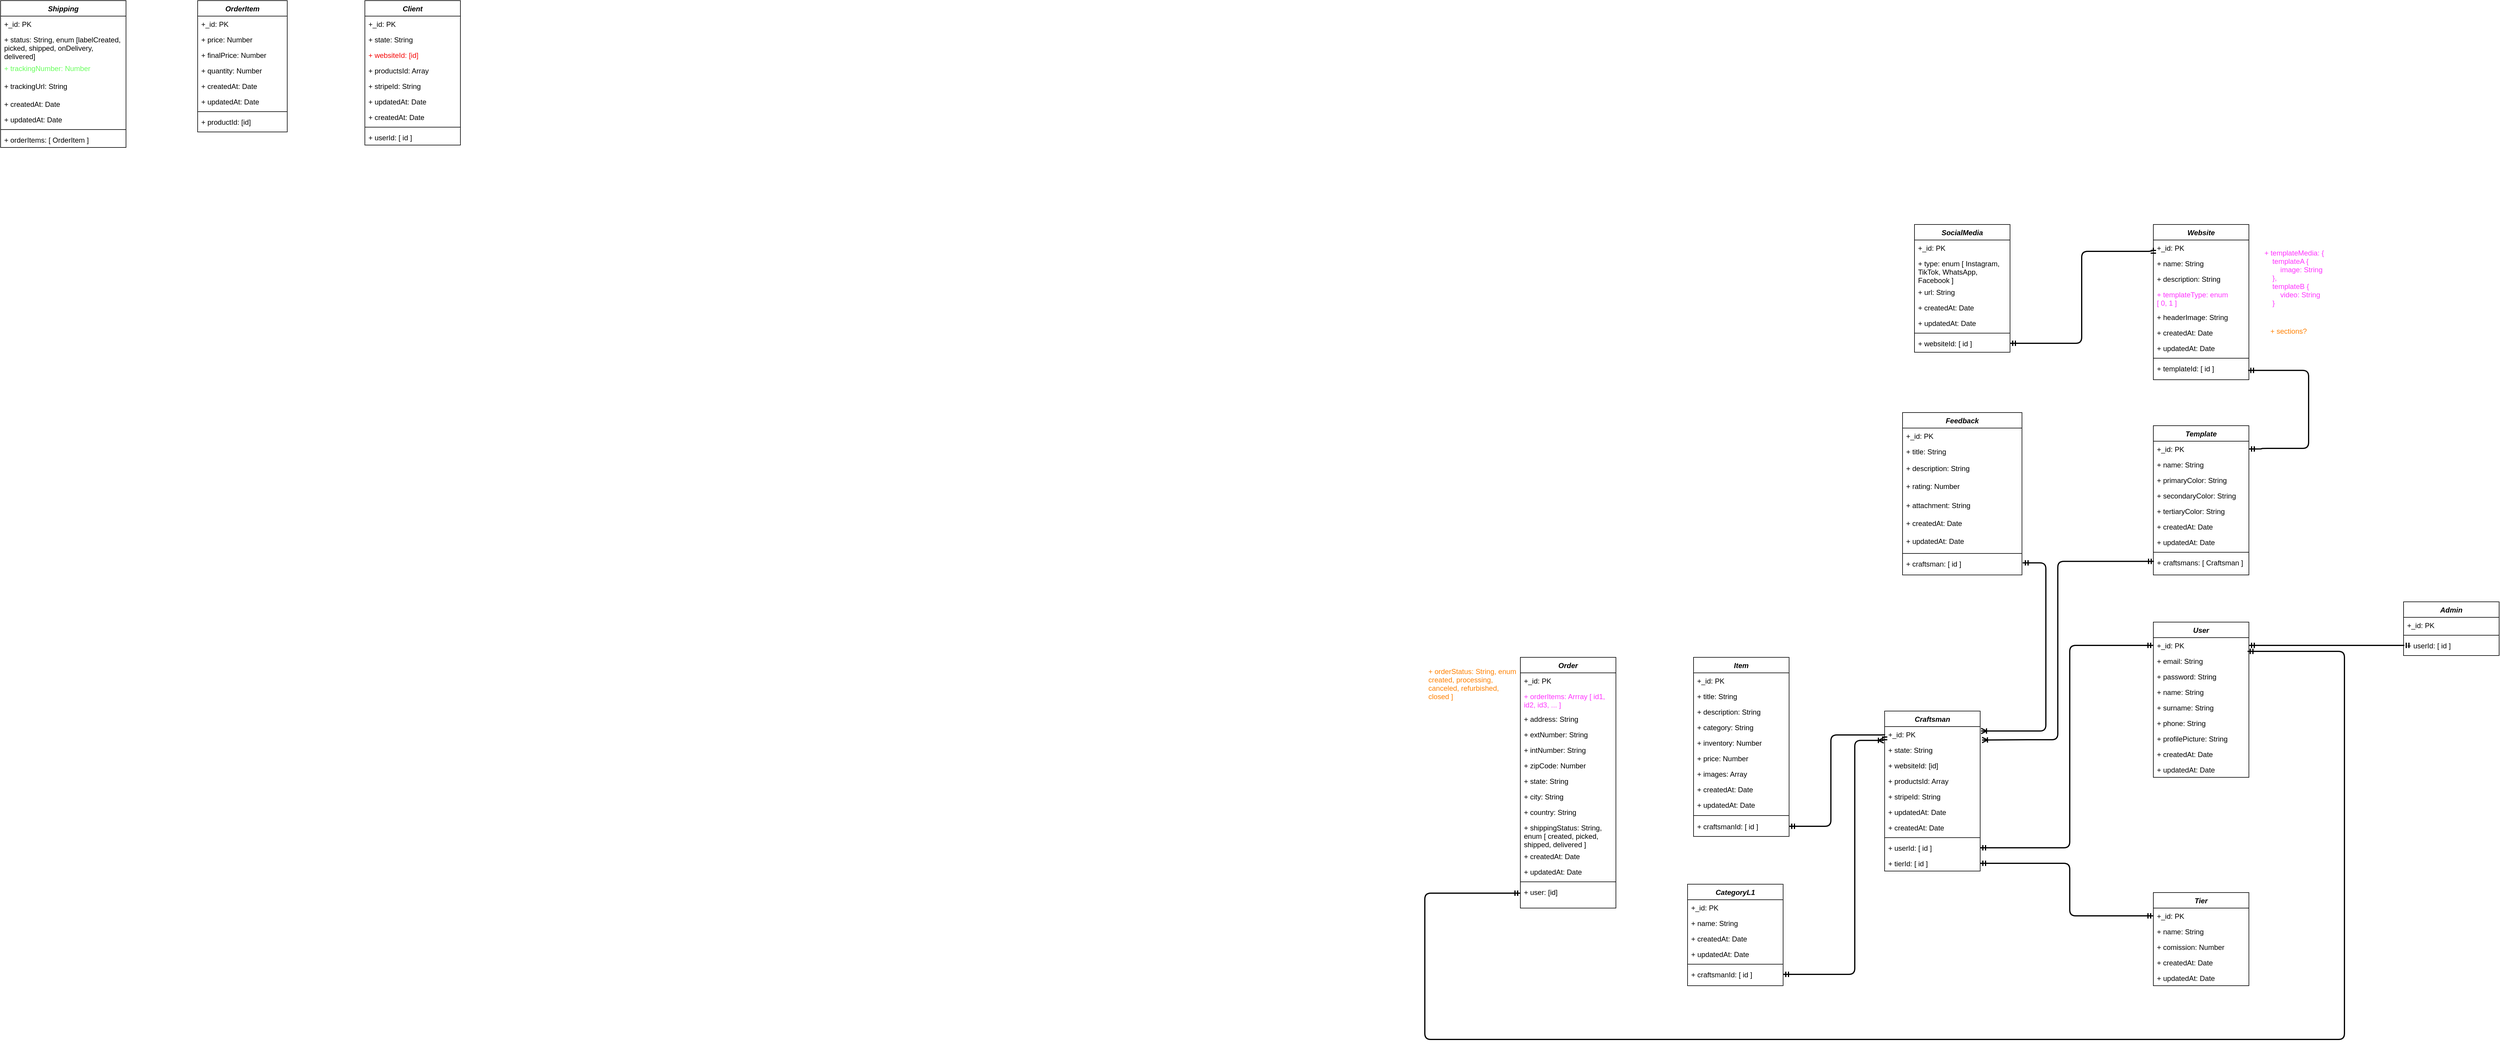 <mxfile version="22.1.5" type="github">
  <diagram id="C5RBs43oDa-KdzZeNtuy" name="entityRelationshipDiagram">
    <mxGraphModel dx="4585" dy="3066" grid="1" gridSize="10" guides="1" tooltips="1" connect="1" arrows="1" fold="1" page="1" pageScale="1" pageWidth="827" pageHeight="1169" math="0" shadow="0">
      <root>
        <mxCell id="WIyWlLk6GJQsqaUBKTNV-0" />
        <mxCell id="WIyWlLk6GJQsqaUBKTNV-1" parent="WIyWlLk6GJQsqaUBKTNV-0" />
        <mxCell id="zkfFHV4jXpPFQw0GAbJ--0" value="Order" style="swimlane;fontStyle=3;align=center;verticalAlign=top;childLayout=stackLayout;horizontal=1;startSize=26;horizontalStack=0;resizeParent=1;resizeLast=0;collapsible=1;marginBottom=0;rounded=0;shadow=0;strokeWidth=1;labelBackgroundColor=none;" parent="WIyWlLk6GJQsqaUBKTNV-1" vertex="1">
          <mxGeometry x="920" width="160" height="420" as="geometry">
            <mxRectangle x="230" y="140" width="160" height="26" as="alternateBounds" />
          </mxGeometry>
        </mxCell>
        <mxCell id="zkfFHV4jXpPFQw0GAbJ--1" value="+_id: PK" style="text;align=left;verticalAlign=top;spacingLeft=4;spacingRight=4;overflow=hidden;rotatable=0;points=[[0,0.5],[1,0.5]];portConstraint=eastwest;labelBackgroundColor=none;" parent="zkfFHV4jXpPFQw0GAbJ--0" vertex="1">
          <mxGeometry y="26" width="160" height="26" as="geometry" />
        </mxCell>
        <mxCell id="zkfFHV4jXpPFQw0GAbJ--2" value="+ orderItems: Arrray [ id1, &#xa;id2, id3, ... ]" style="text;align=left;verticalAlign=top;spacingLeft=4;spacingRight=4;overflow=hidden;rotatable=0;points=[[0,0.5],[1,0.5]];portConstraint=eastwest;rounded=0;shadow=0;html=0;labelBackgroundColor=none;fontColor=#FF33FF;" parent="zkfFHV4jXpPFQw0GAbJ--0" vertex="1">
          <mxGeometry y="52" width="160" height="38" as="geometry" />
        </mxCell>
        <mxCell id="zkfFHV4jXpPFQw0GAbJ--3" value="+ address: String" style="text;align=left;verticalAlign=top;spacingLeft=4;spacingRight=4;overflow=hidden;rotatable=0;points=[[0,0.5],[1,0.5]];portConstraint=eastwest;rounded=0;shadow=0;html=0;labelBackgroundColor=none;" parent="zkfFHV4jXpPFQw0GAbJ--0" vertex="1">
          <mxGeometry y="90" width="160" height="26" as="geometry" />
        </mxCell>
        <mxCell id="XPeAEmJi0gcKk28KmSQv-152" value="+ extNumber: String" style="text;align=left;verticalAlign=top;spacingLeft=4;spacingRight=4;overflow=hidden;rotatable=0;points=[[0,0.5],[1,0.5]];portConstraint=eastwest;rounded=0;shadow=0;html=0;labelBackgroundColor=none;" vertex="1" parent="zkfFHV4jXpPFQw0GAbJ--0">
          <mxGeometry y="116" width="160" height="26" as="geometry" />
        </mxCell>
        <mxCell id="XPeAEmJi0gcKk28KmSQv-153" value="+ intNumber: String" style="text;align=left;verticalAlign=top;spacingLeft=4;spacingRight=4;overflow=hidden;rotatable=0;points=[[0,0.5],[1,0.5]];portConstraint=eastwest;rounded=0;shadow=0;html=0;labelBackgroundColor=none;" vertex="1" parent="zkfFHV4jXpPFQw0GAbJ--0">
          <mxGeometry y="142" width="160" height="26" as="geometry" />
        </mxCell>
        <mxCell id="y1nF-fGV2GYq9_CBV3xC-2" value="+ zipCode: Number" style="text;align=left;verticalAlign=top;spacingLeft=4;spacingRight=4;overflow=hidden;rotatable=0;points=[[0,0.5],[1,0.5]];portConstraint=eastwest;rounded=0;shadow=0;html=0;labelBackgroundColor=none;" parent="zkfFHV4jXpPFQw0GAbJ--0" vertex="1">
          <mxGeometry y="168" width="160" height="26" as="geometry" />
        </mxCell>
        <mxCell id="y1nF-fGV2GYq9_CBV3xC-3" value="+ state: String" style="text;align=left;verticalAlign=top;spacingLeft=4;spacingRight=4;overflow=hidden;rotatable=0;points=[[0,0.5],[1,0.5]];portConstraint=eastwest;rounded=0;shadow=0;html=0;labelBackgroundColor=none;" parent="zkfFHV4jXpPFQw0GAbJ--0" vertex="1">
          <mxGeometry y="194" width="160" height="26" as="geometry" />
        </mxCell>
        <mxCell id="y1nF-fGV2GYq9_CBV3xC-4" value="+ city: String" style="text;align=left;verticalAlign=top;spacingLeft=4;spacingRight=4;overflow=hidden;rotatable=0;points=[[0,0.5],[1,0.5]];portConstraint=eastwest;rounded=0;shadow=0;html=0;labelBackgroundColor=none;" parent="zkfFHV4jXpPFQw0GAbJ--0" vertex="1">
          <mxGeometry y="220" width="160" height="26" as="geometry" />
        </mxCell>
        <mxCell id="XPeAEmJi0gcKk28KmSQv-151" value="+ country: String" style="text;align=left;verticalAlign=top;spacingLeft=4;spacingRight=4;overflow=hidden;rotatable=0;points=[[0,0.5],[1,0.5]];portConstraint=eastwest;rounded=0;shadow=0;html=0;labelBackgroundColor=none;" vertex="1" parent="zkfFHV4jXpPFQw0GAbJ--0">
          <mxGeometry y="246" width="160" height="26" as="geometry" />
        </mxCell>
        <mxCell id="XPeAEmJi0gcKk28KmSQv-311" value="+ shippingStatus: String, &#xa;enum [ created, picked, &#xa;shipped, delivered ]" style="text;align=left;verticalAlign=top;spacingLeft=4;spacingRight=4;overflow=hidden;rotatable=0;points=[[0,0.5],[1,0.5]];portConstraint=eastwest;rounded=0;shadow=0;html=0;labelBackgroundColor=none;" vertex="1" parent="zkfFHV4jXpPFQw0GAbJ--0">
          <mxGeometry y="272" width="160" height="48" as="geometry" />
        </mxCell>
        <mxCell id="y1nF-fGV2GYq9_CBV3xC-6" value="+ createdAt: Date" style="text;align=left;verticalAlign=top;spacingLeft=4;spacingRight=4;overflow=hidden;rotatable=0;points=[[0,0.5],[1,0.5]];portConstraint=eastwest;rounded=0;shadow=0;html=0;labelBackgroundColor=none;" parent="zkfFHV4jXpPFQw0GAbJ--0" vertex="1">
          <mxGeometry y="320" width="160" height="26" as="geometry" />
        </mxCell>
        <mxCell id="XPeAEmJi0gcKk28KmSQv-154" value="+ updatedAt: Date" style="text;align=left;verticalAlign=top;spacingLeft=4;spacingRight=4;overflow=hidden;rotatable=0;points=[[0,0.5],[1,0.5]];portConstraint=eastwest;rounded=0;shadow=0;html=0;labelBackgroundColor=none;" vertex="1" parent="zkfFHV4jXpPFQw0GAbJ--0">
          <mxGeometry y="346" width="160" height="26" as="geometry" />
        </mxCell>
        <mxCell id="y1nF-fGV2GYq9_CBV3xC-1" value="" style="line;html=1;strokeWidth=1;align=left;verticalAlign=middle;spacingTop=-1;spacingLeft=3;spacingRight=3;rotatable=0;labelPosition=right;points=[];portConstraint=eastwest;labelBackgroundColor=none;" parent="zkfFHV4jXpPFQw0GAbJ--0" vertex="1">
          <mxGeometry y="372" width="160" height="8" as="geometry" />
        </mxCell>
        <mxCell id="y1nF-fGV2GYq9_CBV3xC-7" value="+ user: [id]" style="text;align=left;verticalAlign=top;spacingLeft=4;spacingRight=4;overflow=hidden;rotatable=0;points=[[0,0.5],[1,0.5]];portConstraint=eastwest;rounded=0;shadow=0;html=0;labelBackgroundColor=none;" parent="zkfFHV4jXpPFQw0GAbJ--0" vertex="1">
          <mxGeometry y="380" width="160" height="30" as="geometry" />
        </mxCell>
        <mxCell id="y1nF-fGV2GYq9_CBV3xC-8" value="User" style="swimlane;fontStyle=3;align=center;verticalAlign=top;childLayout=stackLayout;horizontal=1;startSize=26;horizontalStack=0;resizeParent=1;resizeLast=0;collapsible=1;marginBottom=0;rounded=0;shadow=0;strokeWidth=1;labelBackgroundColor=none;" parent="WIyWlLk6GJQsqaUBKTNV-1" vertex="1">
          <mxGeometry x="1980" y="-59" width="160" height="260" as="geometry">
            <mxRectangle x="230" y="140" width="160" height="26" as="alternateBounds" />
          </mxGeometry>
        </mxCell>
        <mxCell id="y1nF-fGV2GYq9_CBV3xC-9" value="+_id: PK" style="text;align=left;verticalAlign=top;spacingLeft=4;spacingRight=4;overflow=hidden;rotatable=0;points=[[0,0.5],[1,0.5]];portConstraint=eastwest;labelBackgroundColor=none;" parent="y1nF-fGV2GYq9_CBV3xC-8" vertex="1">
          <mxGeometry y="26" width="160" height="26" as="geometry" />
        </mxCell>
        <mxCell id="y1nF-fGV2GYq9_CBV3xC-10" value="+ email: String" style="text;align=left;verticalAlign=top;spacingLeft=4;spacingRight=4;overflow=hidden;rotatable=0;points=[[0,0.5],[1,0.5]];portConstraint=eastwest;rounded=0;shadow=0;html=0;labelBackgroundColor=none;" parent="y1nF-fGV2GYq9_CBV3xC-8" vertex="1">
          <mxGeometry y="52" width="160" height="26" as="geometry" />
        </mxCell>
        <mxCell id="y1nF-fGV2GYq9_CBV3xC-11" value="+ password: String" style="text;align=left;verticalAlign=top;spacingLeft=4;spacingRight=4;overflow=hidden;rotatable=0;points=[[0,0.5],[1,0.5]];portConstraint=eastwest;rounded=0;shadow=0;html=0;labelBackgroundColor=none;" parent="y1nF-fGV2GYq9_CBV3xC-8" vertex="1">
          <mxGeometry y="78" width="160" height="26" as="geometry" />
        </mxCell>
        <mxCell id="y1nF-fGV2GYq9_CBV3xC-12" value="+ name: String" style="text;align=left;verticalAlign=top;spacingLeft=4;spacingRight=4;overflow=hidden;rotatable=0;points=[[0,0.5],[1,0.5]];portConstraint=eastwest;rounded=0;shadow=0;html=0;labelBackgroundColor=none;" parent="y1nF-fGV2GYq9_CBV3xC-8" vertex="1">
          <mxGeometry y="104" width="160" height="26" as="geometry" />
        </mxCell>
        <mxCell id="y1nF-fGV2GYq9_CBV3xC-13" value="+ surname: String" style="text;align=left;verticalAlign=top;spacingLeft=4;spacingRight=4;overflow=hidden;rotatable=0;points=[[0,0.5],[1,0.5]];portConstraint=eastwest;rounded=0;shadow=0;html=0;labelBackgroundColor=none;" parent="y1nF-fGV2GYq9_CBV3xC-8" vertex="1">
          <mxGeometry y="130" width="160" height="26" as="geometry" />
        </mxCell>
        <mxCell id="y1nF-fGV2GYq9_CBV3xC-14" value="+ phone: String" style="text;align=left;verticalAlign=top;spacingLeft=4;spacingRight=4;overflow=hidden;rotatable=0;points=[[0,0.5],[1,0.5]];portConstraint=eastwest;rounded=0;shadow=0;html=0;labelBackgroundColor=none;" parent="y1nF-fGV2GYq9_CBV3xC-8" vertex="1">
          <mxGeometry y="156" width="160" height="26" as="geometry" />
        </mxCell>
        <mxCell id="y1nF-fGV2GYq9_CBV3xC-15" value="+ profilePicture: String" style="text;align=left;verticalAlign=top;spacingLeft=4;spacingRight=4;overflow=hidden;rotatable=0;points=[[0,0.5],[1,0.5]];portConstraint=eastwest;rounded=0;shadow=0;html=0;labelBackgroundColor=none;fontColor=#000000;" parent="y1nF-fGV2GYq9_CBV3xC-8" vertex="1">
          <mxGeometry y="182" width="160" height="26" as="geometry" />
        </mxCell>
        <mxCell id="XPeAEmJi0gcKk28KmSQv-176" value="+ createdAt: Date" style="text;align=left;verticalAlign=top;spacingLeft=4;spacingRight=4;overflow=hidden;rotatable=0;points=[[0,0.5],[1,0.5]];portConstraint=eastwest;rounded=0;shadow=0;html=0;labelBackgroundColor=none;" vertex="1" parent="y1nF-fGV2GYq9_CBV3xC-8">
          <mxGeometry y="208" width="160" height="26" as="geometry" />
        </mxCell>
        <mxCell id="XPeAEmJi0gcKk28KmSQv-177" value="+ updatedAt: Date" style="text;align=left;verticalAlign=top;spacingLeft=4;spacingRight=4;overflow=hidden;rotatable=0;points=[[0,0.5],[1,0.5]];portConstraint=eastwest;rounded=0;shadow=0;html=0;labelBackgroundColor=none;" vertex="1" parent="y1nF-fGV2GYq9_CBV3xC-8">
          <mxGeometry y="234" width="160" height="26" as="geometry" />
        </mxCell>
        <mxCell id="y1nF-fGV2GYq9_CBV3xC-19" value="Craftsman" style="swimlane;fontStyle=3;align=center;verticalAlign=top;childLayout=stackLayout;horizontal=1;startSize=26;horizontalStack=0;resizeParent=1;resizeLast=0;collapsible=1;marginBottom=0;rounded=0;shadow=0;strokeWidth=1;labelBackgroundColor=none;" parent="WIyWlLk6GJQsqaUBKTNV-1" vertex="1">
          <mxGeometry x="1530" y="90" width="160" height="268" as="geometry">
            <mxRectangle x="230" y="140" width="160" height="26" as="alternateBounds" />
          </mxGeometry>
        </mxCell>
        <mxCell id="y1nF-fGV2GYq9_CBV3xC-20" value="+_id: PK" style="text;align=left;verticalAlign=top;spacingLeft=4;spacingRight=4;overflow=hidden;rotatable=0;points=[[0,0.5],[1,0.5]];portConstraint=eastwest;labelBackgroundColor=none;" parent="y1nF-fGV2GYq9_CBV3xC-19" vertex="1">
          <mxGeometry y="26" width="160" height="26" as="geometry" />
        </mxCell>
        <mxCell id="y1nF-fGV2GYq9_CBV3xC-21" value="+ state: String" style="text;align=left;verticalAlign=top;spacingLeft=4;spacingRight=4;overflow=hidden;rotatable=0;points=[[0,0.5],[1,0.5]];portConstraint=eastwest;rounded=0;shadow=0;html=0;labelBackgroundColor=none;" parent="y1nF-fGV2GYq9_CBV3xC-19" vertex="1">
          <mxGeometry y="52" width="160" height="26" as="geometry" />
        </mxCell>
        <mxCell id="y1nF-fGV2GYq9_CBV3xC-22" value="+ websiteId: [id]" style="text;align=left;verticalAlign=top;spacingLeft=4;spacingRight=4;overflow=hidden;rotatable=0;points=[[0,0.5],[1,0.5]];portConstraint=eastwest;rounded=0;shadow=0;html=0;labelBackgroundColor=none;" parent="y1nF-fGV2GYq9_CBV3xC-19" vertex="1">
          <mxGeometry y="78" width="160" height="26" as="geometry" />
        </mxCell>
        <mxCell id="y1nF-fGV2GYq9_CBV3xC-23" value="+ productsId: Array" style="text;align=left;verticalAlign=top;spacingLeft=4;spacingRight=4;overflow=hidden;rotatable=0;points=[[0,0.5],[1,0.5]];portConstraint=eastwest;rounded=0;shadow=0;html=0;labelBackgroundColor=none;" parent="y1nF-fGV2GYq9_CBV3xC-19" vertex="1">
          <mxGeometry y="104" width="160" height="26" as="geometry" />
        </mxCell>
        <mxCell id="y1nF-fGV2GYq9_CBV3xC-24" value="+ stripeId: String" style="text;align=left;verticalAlign=top;spacingLeft=4;spacingRight=4;overflow=hidden;rotatable=0;points=[[0,0.5],[1,0.5]];portConstraint=eastwest;rounded=0;shadow=0;html=0;labelBackgroundColor=none;" parent="y1nF-fGV2GYq9_CBV3xC-19" vertex="1">
          <mxGeometry y="130" width="160" height="26" as="geometry" />
        </mxCell>
        <mxCell id="XPeAEmJi0gcKk28KmSQv-145" value="+ updatedAt: Date" style="text;align=left;verticalAlign=top;spacingLeft=4;spacingRight=4;overflow=hidden;rotatable=0;points=[[0,0.5],[1,0.5]];portConstraint=eastwest;rounded=0;shadow=0;html=0;labelBackgroundColor=none;" vertex="1" parent="y1nF-fGV2GYq9_CBV3xC-19">
          <mxGeometry y="156" width="160" height="26" as="geometry" />
        </mxCell>
        <mxCell id="XPeAEmJi0gcKk28KmSQv-146" value="+ createdAt: Date" style="text;align=left;verticalAlign=top;spacingLeft=4;spacingRight=4;overflow=hidden;rotatable=0;points=[[0,0.5],[1,0.5]];portConstraint=eastwest;rounded=0;shadow=0;html=0;labelBackgroundColor=none;" vertex="1" parent="y1nF-fGV2GYq9_CBV3xC-19">
          <mxGeometry y="182" width="160" height="26" as="geometry" />
        </mxCell>
        <mxCell id="y1nF-fGV2GYq9_CBV3xC-28" value="" style="line;html=1;strokeWidth=1;align=left;verticalAlign=middle;spacingTop=-1;spacingLeft=3;spacingRight=3;rotatable=0;labelPosition=right;points=[];portConstraint=eastwest;labelBackgroundColor=none;" parent="y1nF-fGV2GYq9_CBV3xC-19" vertex="1">
          <mxGeometry y="208" width="160" height="8" as="geometry" />
        </mxCell>
        <mxCell id="y1nF-fGV2GYq9_CBV3xC-29" value="+ userId: [ id ]" style="text;align=left;verticalAlign=top;spacingLeft=4;spacingRight=4;overflow=hidden;rotatable=0;points=[[0,0.5],[1,0.5]];portConstraint=eastwest;rounded=0;shadow=0;html=0;labelBackgroundColor=none;" parent="y1nF-fGV2GYq9_CBV3xC-19" vertex="1">
          <mxGeometry y="216" width="160" height="26" as="geometry" />
        </mxCell>
        <mxCell id="XPeAEmJi0gcKk28KmSQv-174" value="+ tierId: [ id ]" style="text;align=left;verticalAlign=top;spacingLeft=4;spacingRight=4;overflow=hidden;rotatable=0;points=[[0,0.5],[1,0.5]];portConstraint=eastwest;rounded=0;shadow=0;html=0;labelBackgroundColor=none;" vertex="1" parent="y1nF-fGV2GYq9_CBV3xC-19">
          <mxGeometry y="242" width="160" height="26" as="geometry" />
        </mxCell>
        <mxCell id="y1nF-fGV2GYq9_CBV3xC-30" value="Website" style="swimlane;fontStyle=3;align=center;verticalAlign=top;childLayout=stackLayout;horizontal=1;startSize=26;horizontalStack=0;resizeParent=1;resizeLast=0;collapsible=1;marginBottom=0;rounded=0;shadow=0;strokeWidth=1;labelBackgroundColor=none;" parent="WIyWlLk6GJQsqaUBKTNV-1" vertex="1">
          <mxGeometry x="1980" y="-725" width="160" height="260" as="geometry">
            <mxRectangle x="230" y="140" width="160" height="26" as="alternateBounds" />
          </mxGeometry>
        </mxCell>
        <mxCell id="y1nF-fGV2GYq9_CBV3xC-31" value="+_id: PK" style="text;align=left;verticalAlign=top;spacingLeft=4;spacingRight=4;overflow=hidden;rotatable=0;points=[[0,0.5],[1,0.5]];portConstraint=eastwest;labelBackgroundColor=none;" parent="y1nF-fGV2GYq9_CBV3xC-30" vertex="1">
          <mxGeometry y="26" width="160" height="26" as="geometry" />
        </mxCell>
        <mxCell id="y1nF-fGV2GYq9_CBV3xC-32" value="+ name: String" style="text;align=left;verticalAlign=top;spacingLeft=4;spacingRight=4;overflow=hidden;rotatable=0;points=[[0,0.5],[1,0.5]];portConstraint=eastwest;rounded=0;shadow=0;html=0;labelBackgroundColor=none;" parent="y1nF-fGV2GYq9_CBV3xC-30" vertex="1">
          <mxGeometry y="52" width="160" height="26" as="geometry" />
        </mxCell>
        <mxCell id="y1nF-fGV2GYq9_CBV3xC-33" value="+ description: String" style="text;align=left;verticalAlign=top;spacingLeft=4;spacingRight=4;overflow=hidden;rotatable=0;points=[[0,0.5],[1,0.5]];portConstraint=eastwest;rounded=0;shadow=0;html=0;labelBackgroundColor=none;" parent="y1nF-fGV2GYq9_CBV3xC-30" vertex="1">
          <mxGeometry y="78" width="160" height="26" as="geometry" />
        </mxCell>
        <mxCell id="XPeAEmJi0gcKk28KmSQv-188" value="+ templateType: enum &#xa;[ 0, 1 ]" style="text;align=left;verticalAlign=top;spacingLeft=4;spacingRight=4;overflow=hidden;rotatable=0;points=[[0,0.5],[1,0.5]];portConstraint=eastwest;rounded=0;shadow=0;html=0;labelBackgroundColor=none;fontColor=#FF33FF;" vertex="1" parent="y1nF-fGV2GYq9_CBV3xC-30">
          <mxGeometry y="104" width="160" height="38" as="geometry" />
        </mxCell>
        <mxCell id="y1nF-fGV2GYq9_CBV3xC-37" value="+ headerImage: String" style="text;align=left;verticalAlign=top;spacingLeft=4;spacingRight=4;overflow=hidden;rotatable=0;points=[[0,0.5],[1,0.5]];portConstraint=eastwest;rounded=0;shadow=0;html=0;labelBackgroundColor=none;" parent="y1nF-fGV2GYq9_CBV3xC-30" vertex="1">
          <mxGeometry y="142" width="160" height="26" as="geometry" />
        </mxCell>
        <mxCell id="XPeAEmJi0gcKk28KmSQv-147" value="+ createdAt: Date" style="text;align=left;verticalAlign=top;spacingLeft=4;spacingRight=4;overflow=hidden;rotatable=0;points=[[0,0.5],[1,0.5]];portConstraint=eastwest;rounded=0;shadow=0;html=0;labelBackgroundColor=none;" vertex="1" parent="y1nF-fGV2GYq9_CBV3xC-30">
          <mxGeometry y="168" width="160" height="26" as="geometry" />
        </mxCell>
        <mxCell id="XPeAEmJi0gcKk28KmSQv-148" value="+ updatedAt: Date" style="text;align=left;verticalAlign=top;spacingLeft=4;spacingRight=4;overflow=hidden;rotatable=0;points=[[0,0.5],[1,0.5]];portConstraint=eastwest;rounded=0;shadow=0;html=0;labelBackgroundColor=none;" vertex="1" parent="y1nF-fGV2GYq9_CBV3xC-30">
          <mxGeometry y="194" width="160" height="26" as="geometry" />
        </mxCell>
        <mxCell id="y1nF-fGV2GYq9_CBV3xC-39" value="" style="line;html=1;strokeWidth=1;align=left;verticalAlign=middle;spacingTop=-1;spacingLeft=3;spacingRight=3;rotatable=0;labelPosition=right;points=[];portConstraint=eastwest;labelBackgroundColor=none;" parent="y1nF-fGV2GYq9_CBV3xC-30" vertex="1">
          <mxGeometry y="220" width="160" height="8" as="geometry" />
        </mxCell>
        <mxCell id="XPeAEmJi0gcKk28KmSQv-14" value="+ templateId: [ id ]" style="text;align=left;verticalAlign=top;spacingLeft=4;spacingRight=4;overflow=hidden;rotatable=0;points=[[0,0.5],[1,0.5]];portConstraint=eastwest;rounded=0;shadow=0;html=0;labelBackgroundColor=none;" vertex="1" parent="y1nF-fGV2GYq9_CBV3xC-30">
          <mxGeometry y="228" width="160" height="26" as="geometry" />
        </mxCell>
        <mxCell id="XPeAEmJi0gcKk28KmSQv-0" value="Item" style="swimlane;fontStyle=3;align=center;verticalAlign=top;childLayout=stackLayout;horizontal=1;startSize=26;horizontalStack=0;resizeParent=1;resizeLast=0;collapsible=1;marginBottom=0;rounded=0;shadow=0;strokeWidth=1;labelBackgroundColor=none;" vertex="1" parent="WIyWlLk6GJQsqaUBKTNV-1">
          <mxGeometry x="1210" width="160" height="300" as="geometry">
            <mxRectangle x="230" y="140" width="160" height="26" as="alternateBounds" />
          </mxGeometry>
        </mxCell>
        <mxCell id="XPeAEmJi0gcKk28KmSQv-1" value="+_id: PK" style="text;align=left;verticalAlign=top;spacingLeft=4;spacingRight=4;overflow=hidden;rotatable=0;points=[[0,0.5],[1,0.5]];portConstraint=eastwest;labelBackgroundColor=none;" vertex="1" parent="XPeAEmJi0gcKk28KmSQv-0">
          <mxGeometry y="26" width="160" height="26" as="geometry" />
        </mxCell>
        <mxCell id="XPeAEmJi0gcKk28KmSQv-26" value="+ title: String" style="text;align=left;verticalAlign=top;spacingLeft=4;spacingRight=4;overflow=hidden;rotatable=0;points=[[0,0.5],[1,0.5]];portConstraint=eastwest;rounded=0;shadow=0;html=0;labelBackgroundColor=none;" vertex="1" parent="XPeAEmJi0gcKk28KmSQv-0">
          <mxGeometry y="52" width="160" height="26" as="geometry" />
        </mxCell>
        <mxCell id="XPeAEmJi0gcKk28KmSQv-27" value="+ description: String" style="text;align=left;verticalAlign=top;spacingLeft=4;spacingRight=4;overflow=hidden;rotatable=0;points=[[0,0.5],[1,0.5]];portConstraint=eastwest;rounded=0;shadow=0;html=0;labelBackgroundColor=none;" vertex="1" parent="XPeAEmJi0gcKk28KmSQv-0">
          <mxGeometry y="78" width="160" height="26" as="geometry" />
        </mxCell>
        <mxCell id="XPeAEmJi0gcKk28KmSQv-115" value="+ category: String" style="text;align=left;verticalAlign=top;spacingLeft=4;spacingRight=4;overflow=hidden;rotatable=0;points=[[0,0.5],[1,0.5]];portConstraint=eastwest;rounded=0;shadow=0;html=0;labelBackgroundColor=none;" vertex="1" parent="XPeAEmJi0gcKk28KmSQv-0">
          <mxGeometry y="104" width="160" height="26" as="geometry" />
        </mxCell>
        <mxCell id="XPeAEmJi0gcKk28KmSQv-4" value="+ inventory: Number" style="text;align=left;verticalAlign=top;spacingLeft=4;spacingRight=4;overflow=hidden;rotatable=0;points=[[0,0.5],[1,0.5]];portConstraint=eastwest;rounded=0;shadow=0;html=0;labelBackgroundColor=none;" vertex="1" parent="XPeAEmJi0gcKk28KmSQv-0">
          <mxGeometry y="130" width="160" height="26" as="geometry" />
        </mxCell>
        <mxCell id="XPeAEmJi0gcKk28KmSQv-28" value="+ price: Number" style="text;align=left;verticalAlign=top;spacingLeft=4;spacingRight=4;overflow=hidden;rotatable=0;points=[[0,0.5],[1,0.5]];portConstraint=eastwest;rounded=0;shadow=0;html=0;labelBackgroundColor=none;" vertex="1" parent="XPeAEmJi0gcKk28KmSQv-0">
          <mxGeometry y="156" width="160" height="26" as="geometry" />
        </mxCell>
        <mxCell id="XPeAEmJi0gcKk28KmSQv-8" value="+ images: Array" style="text;align=left;verticalAlign=top;spacingLeft=4;spacingRight=4;overflow=hidden;rotatable=0;points=[[0,0.5],[1,0.5]];portConstraint=eastwest;rounded=0;shadow=0;html=0;labelBackgroundColor=none;" vertex="1" parent="XPeAEmJi0gcKk28KmSQv-0">
          <mxGeometry y="182" width="160" height="26" as="geometry" />
        </mxCell>
        <mxCell id="XPeAEmJi0gcKk28KmSQv-141" value="+ createdAt: Date" style="text;align=left;verticalAlign=top;spacingLeft=4;spacingRight=4;overflow=hidden;rotatable=0;points=[[0,0.5],[1,0.5]];portConstraint=eastwest;rounded=0;shadow=0;html=0;labelBackgroundColor=none;" vertex="1" parent="XPeAEmJi0gcKk28KmSQv-0">
          <mxGeometry y="208" width="160" height="26" as="geometry" />
        </mxCell>
        <mxCell id="XPeAEmJi0gcKk28KmSQv-142" value="+ updatedAt: Date" style="text;align=left;verticalAlign=top;spacingLeft=4;spacingRight=4;overflow=hidden;rotatable=0;points=[[0,0.5],[1,0.5]];portConstraint=eastwest;rounded=0;shadow=0;html=0;labelBackgroundColor=none;" vertex="1" parent="XPeAEmJi0gcKk28KmSQv-0">
          <mxGeometry y="234" width="160" height="26" as="geometry" />
        </mxCell>
        <mxCell id="XPeAEmJi0gcKk28KmSQv-167" value="" style="line;html=1;strokeWidth=1;align=left;verticalAlign=middle;spacingTop=-1;spacingLeft=3;spacingRight=3;rotatable=0;labelPosition=right;points=[];portConstraint=eastwest;labelBackgroundColor=none;" vertex="1" parent="XPeAEmJi0gcKk28KmSQv-0">
          <mxGeometry y="260" width="160" height="10" as="geometry" />
        </mxCell>
        <mxCell id="XPeAEmJi0gcKk28KmSQv-168" value="+ craftsmanId: [ id ]" style="text;align=left;verticalAlign=top;spacingLeft=4;spacingRight=4;overflow=hidden;rotatable=0;points=[[0,0.5],[1,0.5]];portConstraint=eastwest;rounded=0;shadow=0;html=0;labelBackgroundColor=none;" vertex="1" parent="XPeAEmJi0gcKk28KmSQv-0">
          <mxGeometry y="270" width="160" height="26" as="geometry" />
        </mxCell>
        <mxCell id="XPeAEmJi0gcKk28KmSQv-15" value="Admin" style="swimlane;fontStyle=3;align=center;verticalAlign=top;childLayout=stackLayout;horizontal=1;startSize=26;horizontalStack=0;resizeParent=1;resizeLast=0;collapsible=1;marginBottom=0;rounded=0;shadow=0;strokeWidth=1;labelBackgroundColor=none;" vertex="1" parent="WIyWlLk6GJQsqaUBKTNV-1">
          <mxGeometry x="2399" y="-93" width="160" height="90" as="geometry">
            <mxRectangle x="230" y="140" width="160" height="26" as="alternateBounds" />
          </mxGeometry>
        </mxCell>
        <mxCell id="XPeAEmJi0gcKk28KmSQv-16" value="+_id: PK" style="text;align=left;verticalAlign=top;spacingLeft=4;spacingRight=4;overflow=hidden;rotatable=0;points=[[0,0.5],[1,0.5]];portConstraint=eastwest;labelBackgroundColor=none;" vertex="1" parent="XPeAEmJi0gcKk28KmSQv-15">
          <mxGeometry y="26" width="160" height="26" as="geometry" />
        </mxCell>
        <mxCell id="XPeAEmJi0gcKk28KmSQv-24" value="" style="line;html=1;strokeWidth=1;align=left;verticalAlign=middle;spacingTop=-1;spacingLeft=3;spacingRight=3;rotatable=0;labelPosition=right;points=[];portConstraint=eastwest;labelBackgroundColor=none;" vertex="1" parent="XPeAEmJi0gcKk28KmSQv-15">
          <mxGeometry y="52" width="160" height="8" as="geometry" />
        </mxCell>
        <mxCell id="XPeAEmJi0gcKk28KmSQv-25" value="+ userId: [ id ]" style="text;align=left;verticalAlign=top;spacingLeft=4;spacingRight=4;overflow=hidden;rotatable=0;points=[[0,0.5],[1,0.5]];portConstraint=eastwest;rounded=0;shadow=0;html=0;labelBackgroundColor=none;" vertex="1" parent="XPeAEmJi0gcKk28KmSQv-15">
          <mxGeometry y="60" width="160" height="26" as="geometry" />
        </mxCell>
        <mxCell id="XPeAEmJi0gcKk28KmSQv-29" value="Template" style="swimlane;fontStyle=3;align=center;verticalAlign=top;childLayout=stackLayout;horizontal=1;startSize=26;horizontalStack=0;resizeParent=1;resizeLast=0;collapsible=1;marginBottom=0;rounded=0;shadow=0;strokeWidth=1;labelBackgroundColor=none;" vertex="1" parent="WIyWlLk6GJQsqaUBKTNV-1">
          <mxGeometry x="1980" y="-388" width="160" height="250" as="geometry">
            <mxRectangle x="230" y="140" width="160" height="26" as="alternateBounds" />
          </mxGeometry>
        </mxCell>
        <mxCell id="XPeAEmJi0gcKk28KmSQv-30" value="+_id: PK" style="text;align=left;verticalAlign=top;spacingLeft=4;spacingRight=4;overflow=hidden;rotatable=0;points=[[0,0.5],[1,0.5]];portConstraint=eastwest;labelBackgroundColor=none;" vertex="1" parent="XPeAEmJi0gcKk28KmSQv-29">
          <mxGeometry y="26" width="160" height="26" as="geometry" />
        </mxCell>
        <mxCell id="XPeAEmJi0gcKk28KmSQv-51" value="+ name: String" style="text;align=left;verticalAlign=top;spacingLeft=4;spacingRight=4;overflow=hidden;rotatable=0;points=[[0,0.5],[1,0.5]];portConstraint=eastwest;rounded=0;shadow=0;html=0;labelBackgroundColor=none;" vertex="1" parent="XPeAEmJi0gcKk28KmSQv-29">
          <mxGeometry y="52" width="160" height="26" as="geometry" />
        </mxCell>
        <mxCell id="XPeAEmJi0gcKk28KmSQv-31" value="+ primaryColor: String" style="text;align=left;verticalAlign=top;spacingLeft=4;spacingRight=4;overflow=hidden;rotatable=0;points=[[0,0.5],[1,0.5]];portConstraint=eastwest;rounded=0;shadow=0;html=0;labelBackgroundColor=none;" vertex="1" parent="XPeAEmJi0gcKk28KmSQv-29">
          <mxGeometry y="78" width="160" height="26" as="geometry" />
        </mxCell>
        <mxCell id="XPeAEmJi0gcKk28KmSQv-32" value="+ secondaryColor: String" style="text;align=left;verticalAlign=top;spacingLeft=4;spacingRight=4;overflow=hidden;rotatable=0;points=[[0,0.5],[1,0.5]];portConstraint=eastwest;rounded=0;shadow=0;html=0;labelBackgroundColor=none;" vertex="1" parent="XPeAEmJi0gcKk28KmSQv-29">
          <mxGeometry y="104" width="160" height="26" as="geometry" />
        </mxCell>
        <mxCell id="XPeAEmJi0gcKk28KmSQv-33" value="+ tertiaryColor: String" style="text;align=left;verticalAlign=top;spacingLeft=4;spacingRight=4;overflow=hidden;rotatable=0;points=[[0,0.5],[1,0.5]];portConstraint=eastwest;rounded=0;shadow=0;html=0;labelBackgroundColor=none;" vertex="1" parent="XPeAEmJi0gcKk28KmSQv-29">
          <mxGeometry y="130" width="160" height="26" as="geometry" />
        </mxCell>
        <mxCell id="XPeAEmJi0gcKk28KmSQv-149" value="+ createdAt: Date" style="text;align=left;verticalAlign=top;spacingLeft=4;spacingRight=4;overflow=hidden;rotatable=0;points=[[0,0.5],[1,0.5]];portConstraint=eastwest;rounded=0;shadow=0;html=0;labelBackgroundColor=none;" vertex="1" parent="XPeAEmJi0gcKk28KmSQv-29">
          <mxGeometry y="156" width="160" height="26" as="geometry" />
        </mxCell>
        <mxCell id="XPeAEmJi0gcKk28KmSQv-150" value="+ updatedAt: Date" style="text;align=left;verticalAlign=top;spacingLeft=4;spacingRight=4;overflow=hidden;rotatable=0;points=[[0,0.5],[1,0.5]];portConstraint=eastwest;rounded=0;shadow=0;html=0;labelBackgroundColor=none;" vertex="1" parent="XPeAEmJi0gcKk28KmSQv-29">
          <mxGeometry y="182" width="160" height="26" as="geometry" />
        </mxCell>
        <mxCell id="XPeAEmJi0gcKk28KmSQv-38" value="" style="line;html=1;strokeWidth=1;align=left;verticalAlign=middle;spacingTop=-1;spacingLeft=3;spacingRight=3;rotatable=0;labelPosition=right;points=[];portConstraint=eastwest;labelBackgroundColor=none;" vertex="1" parent="XPeAEmJi0gcKk28KmSQv-29">
          <mxGeometry y="208" width="160" height="8" as="geometry" />
        </mxCell>
        <mxCell id="XPeAEmJi0gcKk28KmSQv-39" value="+ craftsmans: [ Craftsman ]" style="text;align=left;verticalAlign=top;spacingLeft=4;spacingRight=4;overflow=hidden;rotatable=0;points=[[0,0.5],[1,0.5]];portConstraint=eastwest;rounded=0;shadow=0;html=0;labelBackgroundColor=none;" vertex="1" parent="XPeAEmJi0gcKk28KmSQv-29">
          <mxGeometry y="216" width="160" height="34" as="geometry" />
        </mxCell>
        <mxCell id="XPeAEmJi0gcKk28KmSQv-40" value="Tier" style="swimlane;fontStyle=3;align=center;verticalAlign=top;childLayout=stackLayout;horizontal=1;startSize=26;horizontalStack=0;resizeParent=1;resizeLast=0;collapsible=1;marginBottom=0;rounded=0;shadow=0;strokeWidth=1;labelBackgroundColor=none;" vertex="1" parent="WIyWlLk6GJQsqaUBKTNV-1">
          <mxGeometry x="1980" y="394" width="160" height="156" as="geometry">
            <mxRectangle x="230" y="140" width="160" height="26" as="alternateBounds" />
          </mxGeometry>
        </mxCell>
        <mxCell id="XPeAEmJi0gcKk28KmSQv-41" value="+_id: PK" style="text;align=left;verticalAlign=top;spacingLeft=4;spacingRight=4;overflow=hidden;rotatable=0;points=[[0,0.5],[1,0.5]];portConstraint=eastwest;labelBackgroundColor=none;" vertex="1" parent="XPeAEmJi0gcKk28KmSQv-40">
          <mxGeometry y="26" width="160" height="26" as="geometry" />
        </mxCell>
        <mxCell id="XPeAEmJi0gcKk28KmSQv-63" value="+ name: String" style="text;align=left;verticalAlign=top;spacingLeft=4;spacingRight=4;overflow=hidden;rotatable=0;points=[[0,0.5],[1,0.5]];portConstraint=eastwest;rounded=0;shadow=0;html=0;labelBackgroundColor=none;" vertex="1" parent="XPeAEmJi0gcKk28KmSQv-40">
          <mxGeometry y="52" width="160" height="26" as="geometry" />
        </mxCell>
        <mxCell id="XPeAEmJi0gcKk28KmSQv-44" value="+ comission: Number" style="text;align=left;verticalAlign=top;spacingLeft=4;spacingRight=4;overflow=hidden;rotatable=0;points=[[0,0.5],[1,0.5]];portConstraint=eastwest;rounded=0;shadow=0;html=0;labelBackgroundColor=none;" vertex="1" parent="XPeAEmJi0gcKk28KmSQv-40">
          <mxGeometry y="78" width="160" height="26" as="geometry" />
        </mxCell>
        <mxCell id="XPeAEmJi0gcKk28KmSQv-163" value="+ createdAt: Date" style="text;align=left;verticalAlign=top;spacingLeft=4;spacingRight=4;overflow=hidden;rotatable=0;points=[[0,0.5],[1,0.5]];portConstraint=eastwest;rounded=0;shadow=0;html=0;labelBackgroundColor=none;" vertex="1" parent="XPeAEmJi0gcKk28KmSQv-40">
          <mxGeometry y="104" width="160" height="26" as="geometry" />
        </mxCell>
        <mxCell id="XPeAEmJi0gcKk28KmSQv-164" value="+ updatedAt: Date" style="text;align=left;verticalAlign=top;spacingLeft=4;spacingRight=4;overflow=hidden;rotatable=0;points=[[0,0.5],[1,0.5]];portConstraint=eastwest;rounded=0;shadow=0;html=0;labelBackgroundColor=none;" vertex="1" parent="XPeAEmJi0gcKk28KmSQv-40">
          <mxGeometry y="130" width="160" height="26" as="geometry" />
        </mxCell>
        <mxCell id="XPeAEmJi0gcKk28KmSQv-77" value="Client" style="swimlane;fontStyle=3;align=center;verticalAlign=top;childLayout=stackLayout;horizontal=1;startSize=26;horizontalStack=0;resizeParent=1;resizeLast=0;collapsible=1;marginBottom=0;rounded=0;shadow=0;strokeWidth=1;labelBackgroundColor=none;" vertex="1" parent="WIyWlLk6GJQsqaUBKTNV-1">
          <mxGeometry x="-1015" y="-1100" width="160" height="242" as="geometry">
            <mxRectangle x="230" y="140" width="160" height="26" as="alternateBounds" />
          </mxGeometry>
        </mxCell>
        <mxCell id="XPeAEmJi0gcKk28KmSQv-78" value="+_id: PK" style="text;align=left;verticalAlign=top;spacingLeft=4;spacingRight=4;overflow=hidden;rotatable=0;points=[[0,0.5],[1,0.5]];portConstraint=eastwest;labelBackgroundColor=none;" vertex="1" parent="XPeAEmJi0gcKk28KmSQv-77">
          <mxGeometry y="26" width="160" height="26" as="geometry" />
        </mxCell>
        <mxCell id="XPeAEmJi0gcKk28KmSQv-79" value="+ state: String" style="text;align=left;verticalAlign=top;spacingLeft=4;spacingRight=4;overflow=hidden;rotatable=0;points=[[0,0.5],[1,0.5]];portConstraint=eastwest;rounded=0;shadow=0;html=0;labelBackgroundColor=none;" vertex="1" parent="XPeAEmJi0gcKk28KmSQv-77">
          <mxGeometry y="52" width="160" height="26" as="geometry" />
        </mxCell>
        <mxCell id="XPeAEmJi0gcKk28KmSQv-80" value="+ websiteId: [id]" style="text;align=left;verticalAlign=top;spacingLeft=4;spacingRight=4;overflow=hidden;rotatable=0;points=[[0,0.5],[1,0.5]];portConstraint=eastwest;rounded=0;shadow=0;html=0;labelBackgroundColor=none;fontColor=#f50505;" vertex="1" parent="XPeAEmJi0gcKk28KmSQv-77">
          <mxGeometry y="78" width="160" height="26" as="geometry" />
        </mxCell>
        <mxCell id="XPeAEmJi0gcKk28KmSQv-81" value="+ productsId: Array" style="text;align=left;verticalAlign=top;spacingLeft=4;spacingRight=4;overflow=hidden;rotatable=0;points=[[0,0.5],[1,0.5]];portConstraint=eastwest;rounded=0;shadow=0;html=0;labelBackgroundColor=none;" vertex="1" parent="XPeAEmJi0gcKk28KmSQv-77">
          <mxGeometry y="104" width="160" height="26" as="geometry" />
        </mxCell>
        <mxCell id="XPeAEmJi0gcKk28KmSQv-82" value="+ stripeId: String" style="text;align=left;verticalAlign=top;spacingLeft=4;spacingRight=4;overflow=hidden;rotatable=0;points=[[0,0.5],[1,0.5]];portConstraint=eastwest;rounded=0;shadow=0;html=0;labelBackgroundColor=none;" vertex="1" parent="XPeAEmJi0gcKk28KmSQv-77">
          <mxGeometry y="130" width="160" height="26" as="geometry" />
        </mxCell>
        <mxCell id="XPeAEmJi0gcKk28KmSQv-144" value="+ updatedAt: Date" style="text;align=left;verticalAlign=top;spacingLeft=4;spacingRight=4;overflow=hidden;rotatable=0;points=[[0,0.5],[1,0.5]];portConstraint=eastwest;rounded=0;shadow=0;html=0;labelBackgroundColor=none;" vertex="1" parent="XPeAEmJi0gcKk28KmSQv-77">
          <mxGeometry y="156" width="160" height="26" as="geometry" />
        </mxCell>
        <mxCell id="XPeAEmJi0gcKk28KmSQv-143" value="+ createdAt: Date" style="text;align=left;verticalAlign=top;spacingLeft=4;spacingRight=4;overflow=hidden;rotatable=0;points=[[0,0.5],[1,0.5]];portConstraint=eastwest;rounded=0;shadow=0;html=0;labelBackgroundColor=none;" vertex="1" parent="XPeAEmJi0gcKk28KmSQv-77">
          <mxGeometry y="182" width="160" height="26" as="geometry" />
        </mxCell>
        <mxCell id="XPeAEmJi0gcKk28KmSQv-83" value="" style="line;html=1;strokeWidth=1;align=left;verticalAlign=middle;spacingTop=-1;spacingLeft=3;spacingRight=3;rotatable=0;labelPosition=right;points=[];portConstraint=eastwest;labelBackgroundColor=none;" vertex="1" parent="XPeAEmJi0gcKk28KmSQv-77">
          <mxGeometry y="208" width="160" height="8" as="geometry" />
        </mxCell>
        <mxCell id="XPeAEmJi0gcKk28KmSQv-84" value="+ userId: [ id ]" style="text;align=left;verticalAlign=top;spacingLeft=4;spacingRight=4;overflow=hidden;rotatable=0;points=[[0,0.5],[1,0.5]];portConstraint=eastwest;rounded=0;shadow=0;html=0;labelBackgroundColor=none;" vertex="1" parent="XPeAEmJi0gcKk28KmSQv-77">
          <mxGeometry y="216" width="160" height="26" as="geometry" />
        </mxCell>
        <mxCell id="XPeAEmJi0gcKk28KmSQv-85" value="Feedback" style="swimlane;fontStyle=3;align=center;verticalAlign=top;childLayout=stackLayout;horizontal=1;startSize=26;horizontalStack=0;resizeParent=1;resizeLast=0;collapsible=1;marginBottom=0;rounded=0;shadow=0;strokeWidth=1;labelBackgroundColor=none;" vertex="1" parent="WIyWlLk6GJQsqaUBKTNV-1">
          <mxGeometry x="1560" y="-410" width="200" height="272" as="geometry">
            <mxRectangle x="230" y="140" width="160" height="26" as="alternateBounds" />
          </mxGeometry>
        </mxCell>
        <mxCell id="XPeAEmJi0gcKk28KmSQv-86" value="+_id: PK" style="text;align=left;verticalAlign=top;spacingLeft=4;spacingRight=4;overflow=hidden;rotatable=0;points=[[0,0.5],[1,0.5]];portConstraint=eastwest;labelBackgroundColor=none;" vertex="1" parent="XPeAEmJi0gcKk28KmSQv-85">
          <mxGeometry y="26" width="200" height="26" as="geometry" />
        </mxCell>
        <mxCell id="XPeAEmJi0gcKk28KmSQv-87" value="+ title: String" style="text;align=left;verticalAlign=top;spacingLeft=4;spacingRight=4;overflow=hidden;rotatable=0;points=[[0,0.5],[1,0.5]];portConstraint=eastwest;rounded=0;shadow=0;html=0;labelBackgroundColor=none;" vertex="1" parent="XPeAEmJi0gcKk28KmSQv-85">
          <mxGeometry y="52" width="200" height="28" as="geometry" />
        </mxCell>
        <mxCell id="XPeAEmJi0gcKk28KmSQv-122" value="+ description: String" style="text;align=left;verticalAlign=top;spacingLeft=4;spacingRight=4;overflow=hidden;rotatable=0;points=[[0,0.5],[1,0.5]];portConstraint=eastwest;rounded=0;shadow=0;html=0;labelBackgroundColor=none;" vertex="1" parent="XPeAEmJi0gcKk28KmSQv-85">
          <mxGeometry y="80" width="200" height="30" as="geometry" />
        </mxCell>
        <mxCell id="XPeAEmJi0gcKk28KmSQv-123" value="+ rating: Number" style="text;align=left;verticalAlign=top;spacingLeft=4;spacingRight=4;overflow=hidden;rotatable=0;points=[[0,0.5],[1,0.5]];portConstraint=eastwest;rounded=0;shadow=0;html=0;labelBackgroundColor=none;" vertex="1" parent="XPeAEmJi0gcKk28KmSQv-85">
          <mxGeometry y="110" width="200" height="32" as="geometry" />
        </mxCell>
        <mxCell id="XPeAEmJi0gcKk28KmSQv-124" value="+ attachment: String" style="text;align=left;verticalAlign=top;spacingLeft=4;spacingRight=4;overflow=hidden;rotatable=0;points=[[0,0.5],[1,0.5]];portConstraint=eastwest;rounded=0;shadow=0;html=0;labelBackgroundColor=none;" vertex="1" parent="XPeAEmJi0gcKk28KmSQv-85">
          <mxGeometry y="142" width="200" height="30" as="geometry" />
        </mxCell>
        <mxCell id="XPeAEmJi0gcKk28KmSQv-125" value="+ createdAt: Date" style="text;align=left;verticalAlign=top;spacingLeft=4;spacingRight=4;overflow=hidden;rotatable=0;points=[[0,0.5],[1,0.5]];portConstraint=eastwest;rounded=0;shadow=0;html=0;labelBackgroundColor=none;" vertex="1" parent="XPeAEmJi0gcKk28KmSQv-85">
          <mxGeometry y="172" width="200" height="30" as="geometry" />
        </mxCell>
        <mxCell id="XPeAEmJi0gcKk28KmSQv-126" value="+ updatedAt: Date" style="text;align=left;verticalAlign=top;spacingLeft=4;spacingRight=4;overflow=hidden;rotatable=0;points=[[0,0.5],[1,0.5]];portConstraint=eastwest;rounded=0;shadow=0;html=0;labelBackgroundColor=none;" vertex="1" parent="XPeAEmJi0gcKk28KmSQv-85">
          <mxGeometry y="202" width="200" height="30" as="geometry" />
        </mxCell>
        <mxCell id="XPeAEmJi0gcKk28KmSQv-116" value="" style="line;html=1;strokeWidth=1;align=left;verticalAlign=middle;spacingTop=-1;spacingLeft=3;spacingRight=3;rotatable=0;labelPosition=right;points=[];portConstraint=eastwest;labelBackgroundColor=none;" vertex="1" parent="XPeAEmJi0gcKk28KmSQv-85">
          <mxGeometry y="232" width="200" height="8" as="geometry" />
        </mxCell>
        <mxCell id="XPeAEmJi0gcKk28KmSQv-88" value="+ craftsman: [ id ]" style="text;align=left;verticalAlign=top;spacingLeft=4;spacingRight=4;overflow=hidden;rotatable=0;points=[[0,0.5],[1,0.5]];portConstraint=eastwest;labelBackgroundColor=none;" vertex="1" parent="XPeAEmJi0gcKk28KmSQv-85">
          <mxGeometry y="240" width="200" height="32" as="geometry" />
        </mxCell>
        <mxCell id="XPeAEmJi0gcKk28KmSQv-165" value="" style="edgeStyle=orthogonalEdgeStyle;fontSize=12;html=1;endArrow=ERmandOne;startArrow=ERmandOne;rounded=1;labelBackgroundColor=none;fontColor=default;exitX=0;exitY=0.5;exitDx=0;exitDy=0;entryX=1;entryY=0.5;entryDx=0;entryDy=0;strokeWidth=2;" edge="1" parent="WIyWlLk6GJQsqaUBKTNV-1" source="y1nF-fGV2GYq9_CBV3xC-9" target="y1nF-fGV2GYq9_CBV3xC-29">
          <mxGeometry width="100" height="100" relative="1" as="geometry">
            <mxPoint x="1980" y="-170" as="sourcePoint" />
            <mxPoint x="1696.08" y="60.988" as="targetPoint" />
            <Array as="points">
              <mxPoint x="1970" y="-20" />
              <mxPoint x="1840" y="-20" />
              <mxPoint x="1840" y="319" />
            </Array>
          </mxGeometry>
        </mxCell>
        <mxCell id="XPeAEmJi0gcKk28KmSQv-166" value="" style="edgeStyle=orthogonalEdgeStyle;fontSize=12;html=1;endArrow=ERmandOne;startArrow=ERmandOne;rounded=1;labelBackgroundColor=none;fontColor=default;exitX=1;exitY=0.5;exitDx=0;exitDy=0;strokeWidth=2;entryX=0;entryY=0.5;entryDx=0;entryDy=0;" edge="1" parent="WIyWlLk6GJQsqaUBKTNV-1" source="XPeAEmJi0gcKk28KmSQv-168" target="y1nF-fGV2GYq9_CBV3xC-20">
          <mxGeometry width="100" height="100" relative="1" as="geometry">
            <mxPoint x="1410" y="293" as="sourcePoint" />
            <mxPoint x="1460" y="140" as="targetPoint" />
            <Array as="points">
              <mxPoint x="1440" y="283" />
              <mxPoint x="1440" y="130" />
            </Array>
          </mxGeometry>
        </mxCell>
        <mxCell id="XPeAEmJi0gcKk28KmSQv-175" value="" style="edgeStyle=orthogonalEdgeStyle;fontSize=12;html=1;endArrow=ERmandOne;startArrow=ERmandOne;rounded=1;labelBackgroundColor=none;fontColor=default;entryX=1;entryY=0.5;entryDx=0;entryDy=0;exitX=0;exitY=0.5;exitDx=0;exitDy=0;strokeWidth=2;" edge="1" parent="WIyWlLk6GJQsqaUBKTNV-1" source="XPeAEmJi0gcKk28KmSQv-41" target="XPeAEmJi0gcKk28KmSQv-174">
          <mxGeometry width="100" height="100" relative="1" as="geometry">
            <mxPoint x="1520" y="550" as="sourcePoint" />
            <mxPoint x="1596" y="540" as="targetPoint" />
            <Array as="points">
              <mxPoint x="1840" y="433" />
              <mxPoint x="1840" y="345" />
            </Array>
          </mxGeometry>
        </mxCell>
        <mxCell id="XPeAEmJi0gcKk28KmSQv-190" value="SocialMedia" style="swimlane;fontStyle=3;align=center;verticalAlign=top;childLayout=stackLayout;horizontal=1;startSize=26;horizontalStack=0;resizeParent=1;resizeLast=0;collapsible=1;marginBottom=0;rounded=0;shadow=0;strokeWidth=1;labelBackgroundColor=none;" vertex="1" parent="WIyWlLk6GJQsqaUBKTNV-1">
          <mxGeometry x="1580" y="-725" width="160" height="214" as="geometry">
            <mxRectangle x="230" y="140" width="160" height="26" as="alternateBounds" />
          </mxGeometry>
        </mxCell>
        <mxCell id="XPeAEmJi0gcKk28KmSQv-191" value="+_id: PK" style="text;align=left;verticalAlign=top;spacingLeft=4;spacingRight=4;overflow=hidden;rotatable=0;points=[[0,0.5],[1,0.5]];portConstraint=eastwest;labelBackgroundColor=none;" vertex="1" parent="XPeAEmJi0gcKk28KmSQv-190">
          <mxGeometry y="26" width="160" height="26" as="geometry" />
        </mxCell>
        <mxCell id="XPeAEmJi0gcKk28KmSQv-192" value="+ type: enum [ Instagram,&#xa;TikTok, WhatsApp,&#xa;Facebook ]" style="text;align=left;verticalAlign=top;spacingLeft=4;spacingRight=4;overflow=hidden;rotatable=0;points=[[0,0.5],[1,0.5]];portConstraint=eastwest;rounded=0;shadow=0;html=0;labelBackgroundColor=none;" vertex="1" parent="XPeAEmJi0gcKk28KmSQv-190">
          <mxGeometry y="52" width="160" height="48" as="geometry" />
        </mxCell>
        <mxCell id="XPeAEmJi0gcKk28KmSQv-193" value="+ url: String" style="text;align=left;verticalAlign=top;spacingLeft=4;spacingRight=4;overflow=hidden;rotatable=0;points=[[0,0.5],[1,0.5]];portConstraint=eastwest;rounded=0;shadow=0;html=0;labelBackgroundColor=none;" vertex="1" parent="XPeAEmJi0gcKk28KmSQv-190">
          <mxGeometry y="100" width="160" height="26" as="geometry" />
        </mxCell>
        <mxCell id="XPeAEmJi0gcKk28KmSQv-196" value="+ createdAt: Date" style="text;align=left;verticalAlign=top;spacingLeft=4;spacingRight=4;overflow=hidden;rotatable=0;points=[[0,0.5],[1,0.5]];portConstraint=eastwest;rounded=0;shadow=0;html=0;labelBackgroundColor=none;" vertex="1" parent="XPeAEmJi0gcKk28KmSQv-190">
          <mxGeometry y="126" width="160" height="26" as="geometry" />
        </mxCell>
        <mxCell id="XPeAEmJi0gcKk28KmSQv-197" value="+ updatedAt: Date" style="text;align=left;verticalAlign=top;spacingLeft=4;spacingRight=4;overflow=hidden;rotatable=0;points=[[0,0.5],[1,0.5]];portConstraint=eastwest;rounded=0;shadow=0;html=0;labelBackgroundColor=none;" vertex="1" parent="XPeAEmJi0gcKk28KmSQv-190">
          <mxGeometry y="152" width="160" height="26" as="geometry" />
        </mxCell>
        <mxCell id="XPeAEmJi0gcKk28KmSQv-198" value="" style="line;html=1;strokeWidth=1;align=left;verticalAlign=middle;spacingTop=-1;spacingLeft=3;spacingRight=3;rotatable=0;labelPosition=right;points=[];portConstraint=eastwest;labelBackgroundColor=none;" vertex="1" parent="XPeAEmJi0gcKk28KmSQv-190">
          <mxGeometry y="178" width="160" height="8" as="geometry" />
        </mxCell>
        <mxCell id="XPeAEmJi0gcKk28KmSQv-199" value="+ websiteId: [ id ]" style="text;align=left;verticalAlign=top;spacingLeft=4;spacingRight=4;overflow=hidden;rotatable=0;points=[[0,0.5],[1,0.5]];portConstraint=eastwest;rounded=0;shadow=0;html=0;labelBackgroundColor=none;" vertex="1" parent="XPeAEmJi0gcKk28KmSQv-190">
          <mxGeometry y="186" width="160" height="26" as="geometry" />
        </mxCell>
        <mxCell id="XPeAEmJi0gcKk28KmSQv-201" value="CategoryL1" style="swimlane;fontStyle=3;align=center;verticalAlign=top;childLayout=stackLayout;horizontal=1;startSize=26;horizontalStack=0;resizeParent=1;resizeLast=0;collapsible=1;marginBottom=0;rounded=0;shadow=0;strokeWidth=1;labelBackgroundColor=none;" vertex="1" parent="WIyWlLk6GJQsqaUBKTNV-1">
          <mxGeometry x="1200" y="380" width="160" height="170" as="geometry">
            <mxRectangle x="230" y="140" width="160" height="26" as="alternateBounds" />
          </mxGeometry>
        </mxCell>
        <mxCell id="XPeAEmJi0gcKk28KmSQv-202" value="+_id: PK" style="text;align=left;verticalAlign=top;spacingLeft=4;spacingRight=4;overflow=hidden;rotatable=0;points=[[0,0.5],[1,0.5]];portConstraint=eastwest;labelBackgroundColor=none;" vertex="1" parent="XPeAEmJi0gcKk28KmSQv-201">
          <mxGeometry y="26" width="160" height="26" as="geometry" />
        </mxCell>
        <mxCell id="XPeAEmJi0gcKk28KmSQv-203" value="+ name: String" style="text;align=left;verticalAlign=top;spacingLeft=4;spacingRight=4;overflow=hidden;rotatable=0;points=[[0,0.5],[1,0.5]];portConstraint=eastwest;rounded=0;shadow=0;html=0;labelBackgroundColor=none;" vertex="1" parent="XPeAEmJi0gcKk28KmSQv-201">
          <mxGeometry y="52" width="160" height="26" as="geometry" />
        </mxCell>
        <mxCell id="XPeAEmJi0gcKk28KmSQv-207" value="+ createdAt: Date" style="text;align=left;verticalAlign=top;spacingLeft=4;spacingRight=4;overflow=hidden;rotatable=0;points=[[0,0.5],[1,0.5]];portConstraint=eastwest;rounded=0;shadow=0;html=0;labelBackgroundColor=none;" vertex="1" parent="XPeAEmJi0gcKk28KmSQv-201">
          <mxGeometry y="78" width="160" height="26" as="geometry" />
        </mxCell>
        <mxCell id="XPeAEmJi0gcKk28KmSQv-208" value="+ updatedAt: Date" style="text;align=left;verticalAlign=top;spacingLeft=4;spacingRight=4;overflow=hidden;rotatable=0;points=[[0,0.5],[1,0.5]];portConstraint=eastwest;rounded=0;shadow=0;html=0;labelBackgroundColor=none;" vertex="1" parent="XPeAEmJi0gcKk28KmSQv-201">
          <mxGeometry y="104" width="160" height="26" as="geometry" />
        </mxCell>
        <mxCell id="XPeAEmJi0gcKk28KmSQv-209" value="" style="line;html=1;strokeWidth=1;align=left;verticalAlign=middle;spacingTop=-1;spacingLeft=3;spacingRight=3;rotatable=0;labelPosition=right;points=[];portConstraint=eastwest;labelBackgroundColor=none;" vertex="1" parent="XPeAEmJi0gcKk28KmSQv-201">
          <mxGeometry y="130" width="160" height="8" as="geometry" />
        </mxCell>
        <mxCell id="XPeAEmJi0gcKk28KmSQv-210" value="+ craftsmanId: [ id ]" style="text;align=left;verticalAlign=top;spacingLeft=4;spacingRight=4;overflow=hidden;rotatable=0;points=[[0,0.5],[1,0.5]];portConstraint=eastwest;rounded=0;shadow=0;html=0;labelBackgroundColor=none;" vertex="1" parent="XPeAEmJi0gcKk28KmSQv-201">
          <mxGeometry y="138" width="160" height="26" as="geometry" />
        </mxCell>
        <mxCell id="XPeAEmJi0gcKk28KmSQv-266" value="" style="edgeStyle=orthogonalEdgeStyle;fontSize=12;html=1;endArrow=ERmandOne;startArrow=ERmandOne;rounded=1;labelBackgroundColor=none;fontColor=default;strokeWidth=2;exitX=0;exitY=0.5;exitDx=0;exitDy=0;entryX=0.986;entryY=0.885;entryDx=0;entryDy=0;entryPerimeter=0;" edge="1" parent="WIyWlLk6GJQsqaUBKTNV-1" source="y1nF-fGV2GYq9_CBV3xC-7" target="y1nF-fGV2GYq9_CBV3xC-9">
          <mxGeometry width="100" height="100" relative="1" as="geometry">
            <mxPoint x="870" y="480" as="sourcePoint" />
            <mxPoint x="1980" y="-102" as="targetPoint" />
            <Array as="points">
              <mxPoint x="760" y="395" />
              <mxPoint x="760" y="640" />
              <mxPoint x="2300" y="640" />
              <mxPoint x="2300" y="-10" />
            </Array>
          </mxGeometry>
        </mxCell>
        <mxCell id="XPeAEmJi0gcKk28KmSQv-302" value="Shipping" style="swimlane;fontStyle=3;align=center;verticalAlign=top;childLayout=stackLayout;horizontal=1;startSize=26;horizontalStack=0;resizeParent=1;resizeLast=0;collapsible=1;marginBottom=0;rounded=0;shadow=0;strokeWidth=1;labelBackgroundColor=none;" vertex="1" parent="WIyWlLk6GJQsqaUBKTNV-1">
          <mxGeometry x="-1625" y="-1100" width="210" height="246" as="geometry">
            <mxRectangle x="230" y="140" width="160" height="26" as="alternateBounds" />
          </mxGeometry>
        </mxCell>
        <mxCell id="XPeAEmJi0gcKk28KmSQv-303" value="+_id: PK" style="text;align=left;verticalAlign=top;spacingLeft=4;spacingRight=4;overflow=hidden;rotatable=0;points=[[0,0.5],[1,0.5]];portConstraint=eastwest;labelBackgroundColor=none;" vertex="1" parent="XPeAEmJi0gcKk28KmSQv-302">
          <mxGeometry y="26" width="210" height="26" as="geometry" />
        </mxCell>
        <mxCell id="XPeAEmJi0gcKk28KmSQv-304" value="+ status: String, enum [labelCreated,&#xa;picked, shipped, onDelivery, &#xa;delivered]" style="text;align=left;verticalAlign=top;spacingLeft=4;spacingRight=4;overflow=hidden;rotatable=0;points=[[0,0.5],[1,0.5]];portConstraint=eastwest;rounded=0;shadow=0;html=0;labelBackgroundColor=none;" vertex="1" parent="XPeAEmJi0gcKk28KmSQv-302">
          <mxGeometry y="52" width="210" height="48" as="geometry" />
        </mxCell>
        <mxCell id="XPeAEmJi0gcKk28KmSQv-305" value="+ trackingNumber: Number" style="text;align=left;verticalAlign=top;spacingLeft=4;spacingRight=4;overflow=hidden;rotatable=0;points=[[0,0.5],[1,0.5]];portConstraint=eastwest;rounded=0;shadow=0;html=0;labelBackgroundColor=none;fontColor=#67ff5c;" vertex="1" parent="XPeAEmJi0gcKk28KmSQv-302">
          <mxGeometry y="100" width="210" height="30" as="geometry" />
        </mxCell>
        <mxCell id="XPeAEmJi0gcKk28KmSQv-306" value="+ trackingUrl: String" style="text;align=left;verticalAlign=top;spacingLeft=4;spacingRight=4;overflow=hidden;rotatable=0;points=[[0,0.5],[1,0.5]];portConstraint=eastwest;rounded=0;shadow=0;html=0;labelBackgroundColor=none;" vertex="1" parent="XPeAEmJi0gcKk28KmSQv-302">
          <mxGeometry y="130" width="210" height="30" as="geometry" />
        </mxCell>
        <mxCell id="XPeAEmJi0gcKk28KmSQv-307" value="+ createdAt: Date" style="text;align=left;verticalAlign=top;spacingLeft=4;spacingRight=4;overflow=hidden;rotatable=0;points=[[0,0.5],[1,0.5]];portConstraint=eastwest;rounded=0;shadow=0;html=0;labelBackgroundColor=none;" vertex="1" parent="XPeAEmJi0gcKk28KmSQv-302">
          <mxGeometry y="160" width="210" height="26" as="geometry" />
        </mxCell>
        <mxCell id="XPeAEmJi0gcKk28KmSQv-308" value="+ updatedAt: Date" style="text;align=left;verticalAlign=top;spacingLeft=4;spacingRight=4;overflow=hidden;rotatable=0;points=[[0,0.5],[1,0.5]];portConstraint=eastwest;rounded=0;shadow=0;html=0;labelBackgroundColor=none;" vertex="1" parent="XPeAEmJi0gcKk28KmSQv-302">
          <mxGeometry y="186" width="210" height="26" as="geometry" />
        </mxCell>
        <mxCell id="XPeAEmJi0gcKk28KmSQv-309" value="" style="line;html=1;strokeWidth=1;align=left;verticalAlign=middle;spacingTop=-1;spacingLeft=3;spacingRight=3;rotatable=0;labelPosition=right;points=[];portConstraint=eastwest;labelBackgroundColor=none;" vertex="1" parent="XPeAEmJi0gcKk28KmSQv-302">
          <mxGeometry y="212" width="210" height="8" as="geometry" />
        </mxCell>
        <mxCell id="XPeAEmJi0gcKk28KmSQv-310" value="+ orderItems: [ OrderItem ]" style="text;align=left;verticalAlign=top;spacingLeft=4;spacingRight=4;overflow=hidden;rotatable=0;points=[[0,0.5],[1,0.5]];portConstraint=eastwest;rounded=0;shadow=0;html=0;labelBackgroundColor=none;" vertex="1" parent="XPeAEmJi0gcKk28KmSQv-302">
          <mxGeometry y="220" width="210" height="26" as="geometry" />
        </mxCell>
        <mxCell id="XPeAEmJi0gcKk28KmSQv-312" value="OrderItem" style="swimlane;fontStyle=3;align=center;verticalAlign=top;childLayout=stackLayout;horizontal=1;startSize=26;horizontalStack=0;resizeParent=1;resizeLast=0;collapsible=1;marginBottom=0;rounded=0;shadow=0;strokeWidth=1;labelBackgroundColor=none;" vertex="1" parent="WIyWlLk6GJQsqaUBKTNV-1">
          <mxGeometry x="-1295" y="-1100" width="150" height="220" as="geometry">
            <mxRectangle x="230" y="140" width="160" height="26" as="alternateBounds" />
          </mxGeometry>
        </mxCell>
        <mxCell id="XPeAEmJi0gcKk28KmSQv-313" value="+_id: PK" style="text;align=left;verticalAlign=top;spacingLeft=4;spacingRight=4;overflow=hidden;rotatable=0;points=[[0,0.5],[1,0.5]];portConstraint=eastwest;labelBackgroundColor=none;" vertex="1" parent="XPeAEmJi0gcKk28KmSQv-312">
          <mxGeometry y="26" width="150" height="26" as="geometry" />
        </mxCell>
        <mxCell id="XPeAEmJi0gcKk28KmSQv-314" value="+ price: Number" style="text;align=left;verticalAlign=top;spacingLeft=4;spacingRight=4;overflow=hidden;rotatable=0;points=[[0,0.5],[1,0.5]];portConstraint=eastwest;rounded=0;shadow=0;html=0;labelBackgroundColor=none;" vertex="1" parent="XPeAEmJi0gcKk28KmSQv-312">
          <mxGeometry y="52" width="150" height="26" as="geometry" />
        </mxCell>
        <mxCell id="XPeAEmJi0gcKk28KmSQv-315" value="+ finalPrice: Number" style="text;align=left;verticalAlign=top;spacingLeft=4;spacingRight=4;overflow=hidden;rotatable=0;points=[[0,0.5],[1,0.5]];portConstraint=eastwest;rounded=0;shadow=0;html=0;labelBackgroundColor=none;" vertex="1" parent="XPeAEmJi0gcKk28KmSQv-312">
          <mxGeometry y="78" width="150" height="26" as="geometry" />
        </mxCell>
        <mxCell id="XPeAEmJi0gcKk28KmSQv-316" value="+ quantity: Number" style="text;align=left;verticalAlign=top;spacingLeft=4;spacingRight=4;overflow=hidden;rotatable=0;points=[[0,0.5],[1,0.5]];portConstraint=eastwest;rounded=0;shadow=0;html=0;labelBackgroundColor=none;" vertex="1" parent="XPeAEmJi0gcKk28KmSQv-312">
          <mxGeometry y="104" width="150" height="26" as="geometry" />
        </mxCell>
        <mxCell id="XPeAEmJi0gcKk28KmSQv-317" value="+ createdAt: Date" style="text;align=left;verticalAlign=top;spacingLeft=4;spacingRight=4;overflow=hidden;rotatable=0;points=[[0,0.5],[1,0.5]];portConstraint=eastwest;rounded=0;shadow=0;html=0;labelBackgroundColor=none;" vertex="1" parent="XPeAEmJi0gcKk28KmSQv-312">
          <mxGeometry y="130" width="150" height="26" as="geometry" />
        </mxCell>
        <mxCell id="XPeAEmJi0gcKk28KmSQv-318" value="+ updatedAt: Date" style="text;align=left;verticalAlign=top;spacingLeft=4;spacingRight=4;overflow=hidden;rotatable=0;points=[[0,0.5],[1,0.5]];portConstraint=eastwest;rounded=0;shadow=0;html=0;labelBackgroundColor=none;" vertex="1" parent="XPeAEmJi0gcKk28KmSQv-312">
          <mxGeometry y="156" width="150" height="26" as="geometry" />
        </mxCell>
        <mxCell id="XPeAEmJi0gcKk28KmSQv-319" value="" style="line;html=1;strokeWidth=1;align=left;verticalAlign=middle;spacingTop=-1;spacingLeft=3;spacingRight=3;rotatable=0;labelPosition=right;points=[];portConstraint=eastwest;labelBackgroundColor=none;" vertex="1" parent="XPeAEmJi0gcKk28KmSQv-312">
          <mxGeometry y="182" width="150" height="8" as="geometry" />
        </mxCell>
        <mxCell id="XPeAEmJi0gcKk28KmSQv-320" value="+ productId: [id]" style="text;align=left;verticalAlign=top;spacingLeft=4;spacingRight=4;overflow=hidden;rotatable=0;points=[[0,0.5],[1,0.5]];portConstraint=eastwest;rounded=0;shadow=0;html=0;labelBackgroundColor=none;" vertex="1" parent="XPeAEmJi0gcKk28KmSQv-312">
          <mxGeometry y="190" width="150" height="26" as="geometry" />
        </mxCell>
        <mxCell id="XPeAEmJi0gcKk28KmSQv-325" value="" style="edgeStyle=orthogonalEdgeStyle;fontSize=12;html=1;endArrow=ERoneToMany;startArrow=ERmandOne;rounded=1;entryX=-0.009;entryY=0.889;entryDx=0;entryDy=0;entryPerimeter=0;exitX=1;exitY=0.5;exitDx=0;exitDy=0;strokeWidth=2;" edge="1" parent="WIyWlLk6GJQsqaUBKTNV-1" source="XPeAEmJi0gcKk28KmSQv-210" target="y1nF-fGV2GYq9_CBV3xC-20">
          <mxGeometry width="100" height="100" relative="1" as="geometry">
            <mxPoint x="1380" y="520" as="sourcePoint" />
            <mxPoint x="1480" y="420" as="targetPoint" />
            <Array as="points">
              <mxPoint x="1480" y="531" />
              <mxPoint x="1480" y="139" />
            </Array>
          </mxGeometry>
        </mxCell>
        <mxCell id="XPeAEmJi0gcKk28KmSQv-336" value="" style="edgeStyle=orthogonalEdgeStyle;fontSize=12;html=1;endArrow=ERoneToMany;startArrow=ERmandOne;rounded=1;strokeWidth=2;exitX=1.006;exitY=0.367;exitDx=0;exitDy=0;exitPerimeter=0;entryX=1.01;entryY=0.283;entryDx=0;entryDy=0;entryPerimeter=0;" edge="1" parent="WIyWlLk6GJQsqaUBKTNV-1" source="XPeAEmJi0gcKk28KmSQv-88" target="y1nF-fGV2GYq9_CBV3xC-20">
          <mxGeometry width="100" height="100" relative="1" as="geometry">
            <mxPoint x="1720" y="-20" as="sourcePoint" />
            <mxPoint x="1720" y="137" as="targetPoint" />
            <Array as="points">
              <mxPoint x="1800" y="-158" />
              <mxPoint x="1800" y="123" />
            </Array>
          </mxGeometry>
        </mxCell>
        <mxCell id="XPeAEmJi0gcKk28KmSQv-337" value="" style="edgeStyle=orthogonalEdgeStyle;fontSize=12;html=1;endArrow=ERoneToMany;startArrow=ERmandOne;rounded=1;strokeWidth=2;entryX=1.02;entryY=0.865;entryDx=0;entryDy=0;entryPerimeter=0;exitX=0.006;exitY=0.33;exitDx=0;exitDy=0;exitPerimeter=0;" edge="1" parent="WIyWlLk6GJQsqaUBKTNV-1" source="XPeAEmJi0gcKk28KmSQv-39" target="y1nF-fGV2GYq9_CBV3xC-20">
          <mxGeometry width="100" height="100" relative="1" as="geometry">
            <mxPoint x="1960" y="-160" as="sourcePoint" />
            <mxPoint x="1700" y="140" as="targetPoint" />
            <Array as="points">
              <mxPoint x="1820" y="-161" />
              <mxPoint x="1820" y="138" />
              <mxPoint x="1760" y="138" />
            </Array>
          </mxGeometry>
        </mxCell>
        <mxCell id="XPeAEmJi0gcKk28KmSQv-341" value="" style="edgeStyle=orthogonalEdgeStyle;fontSize=12;html=1;endArrow=ERmandOne;startArrow=ERmandOne;rounded=1;labelBackgroundColor=none;fontColor=default;entryX=1;entryY=0.5;entryDx=0;entryDy=0;strokeWidth=2;exitX=0;exitY=0.5;exitDx=0;exitDy=0;" edge="1" parent="WIyWlLk6GJQsqaUBKTNV-1" source="y1nF-fGV2GYq9_CBV3xC-31" target="XPeAEmJi0gcKk28KmSQv-199">
          <mxGeometry width="100" height="100" relative="1" as="geometry">
            <mxPoint x="1920" y="-680" as="sourcePoint" />
            <mxPoint x="1940" y="-613" as="targetPoint" />
            <Array as="points">
              <mxPoint x="1980" y="-680" />
              <mxPoint x="1860" y="-680" />
              <mxPoint x="1860" y="-526" />
            </Array>
          </mxGeometry>
        </mxCell>
        <mxCell id="XPeAEmJi0gcKk28KmSQv-342" value="+ sections?" style="text;align=left;verticalAlign=top;spacingLeft=4;spacingRight=4;overflow=hidden;rotatable=0;points=[[0,0.5],[1,0.5]];portConstraint=eastwest;rounded=0;shadow=0;html=0;labelBackgroundColor=none;fontColor=#FF8000;" vertex="1" parent="WIyWlLk6GJQsqaUBKTNV-1">
          <mxGeometry x="2170" y="-560" width="80" height="26" as="geometry" />
        </mxCell>
        <mxCell id="XPeAEmJi0gcKk28KmSQv-343" value="" style="edgeStyle=orthogonalEdgeStyle;fontSize=12;html=1;endArrow=ERmandOne;startArrow=ERmandOne;rounded=1;labelBackgroundColor=none;fontColor=default;strokeWidth=2;exitX=0;exitY=0.5;exitDx=0;exitDy=0;" edge="1" parent="WIyWlLk6GJQsqaUBKTNV-1" source="XPeAEmJi0gcKk28KmSQv-25" target="y1nF-fGV2GYq9_CBV3xC-9">
          <mxGeometry width="100" height="100" relative="1" as="geometry">
            <mxPoint x="2340" y="-200" as="sourcePoint" />
            <mxPoint x="2340" y="209" as="targetPoint" />
            <Array as="points">
              <mxPoint x="2400" y="-20" />
            </Array>
          </mxGeometry>
        </mxCell>
        <mxCell id="XPeAEmJi0gcKk28KmSQv-344" value="+ templateMedia: { &#xa;    templateA {&#xa;        image: String&#xa;    },&#xa;    templateB {&#xa;        video: String&#xa;    }&#xa;&#xa; }" style="text;align=left;verticalAlign=top;spacingLeft=4;spacingRight=4;overflow=hidden;rotatable=0;points=[[0,0.5],[1,0.5]];portConstraint=eastwest;rounded=0;shadow=0;html=0;labelBackgroundColor=none;fontColor=#FF33FF;" vertex="1" parent="WIyWlLk6GJQsqaUBKTNV-1">
          <mxGeometry x="2160" y="-691" width="160" height="110" as="geometry" />
        </mxCell>
        <mxCell id="XPeAEmJi0gcKk28KmSQv-345" value="" style="edgeStyle=orthogonalEdgeStyle;fontSize=12;html=1;endArrow=ERmandOne;startArrow=ERmandOne;rounded=1;labelBackgroundColor=none;fontColor=default;entryX=1;entryY=0.5;entryDx=0;entryDy=0;strokeWidth=2;exitX=0.992;exitY=0.632;exitDx=0;exitDy=0;exitPerimeter=0;" edge="1" parent="WIyWlLk6GJQsqaUBKTNV-1" source="XPeAEmJi0gcKk28KmSQv-14" target="XPeAEmJi0gcKk28KmSQv-30">
          <mxGeometry width="100" height="100" relative="1" as="geometry">
            <mxPoint x="2150" y="-480" as="sourcePoint" />
            <mxPoint x="2161" y="-349" as="targetPoint" />
            <Array as="points">
              <mxPoint x="2240" y="-481" />
              <mxPoint x="2240" y="-350" />
              <mxPoint x="2161" y="-350" />
              <mxPoint x="2161" y="-349" />
            </Array>
          </mxGeometry>
        </mxCell>
        <mxCell id="XPeAEmJi0gcKk28KmSQv-348" value="+ orderStatus: String, enum [&#xa;created, processing, &#xa;canceled, refurbished, &#xa;closed ]" style="text;align=left;verticalAlign=top;spacingLeft=4;spacingRight=4;overflow=hidden;rotatable=0;points=[[0,0.5],[1,0.5]];portConstraint=eastwest;rounded=0;shadow=0;html=0;labelBackgroundColor=none;fontColor=#FF8000;" vertex="1" parent="WIyWlLk6GJQsqaUBKTNV-1">
          <mxGeometry x="760" y="10" width="160" height="70" as="geometry" />
        </mxCell>
      </root>
    </mxGraphModel>
  </diagram>
</mxfile>
